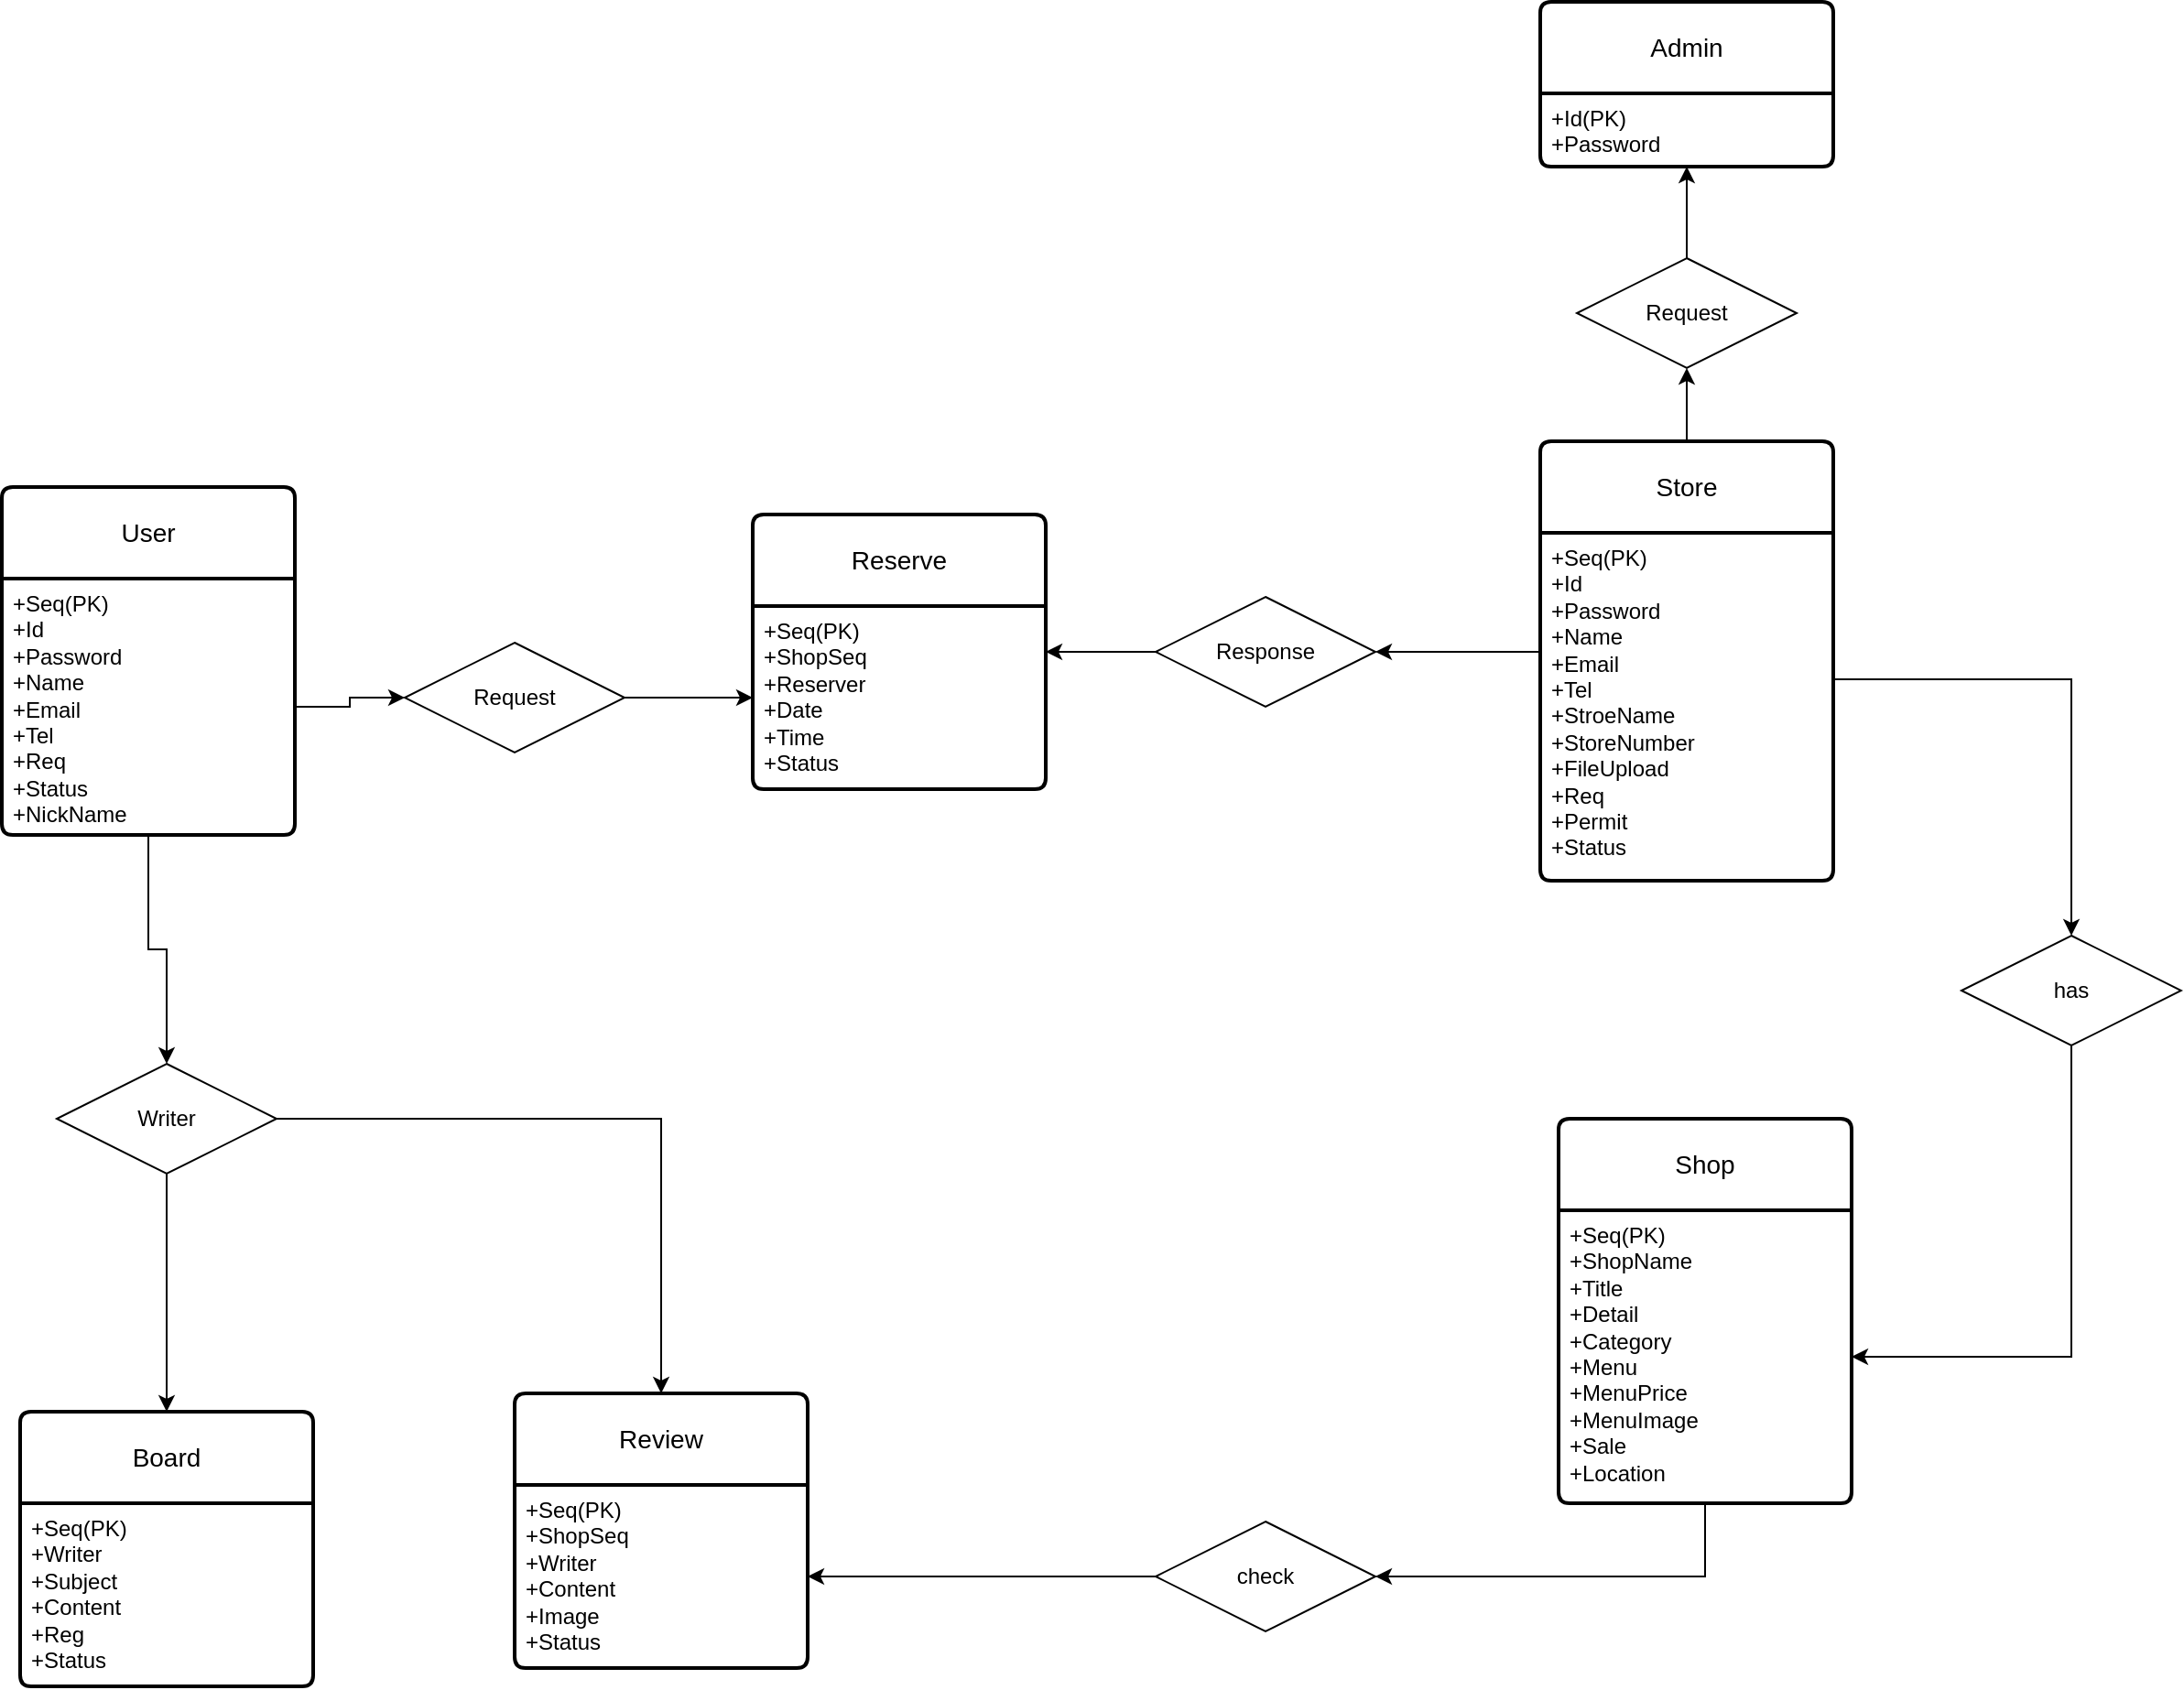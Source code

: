 <mxfile version="22.0.4" type="github">
  <diagram id="R2lEEEUBdFMjLlhIrx00" name="Page-1">
    <mxGraphModel dx="1434" dy="758" grid="1" gridSize="10" guides="1" tooltips="1" connect="1" arrows="1" fold="1" page="1" pageScale="1" pageWidth="850" pageHeight="1100" math="0" shadow="0" extFonts="Permanent Marker^https://fonts.googleapis.com/css?family=Permanent+Marker">
      <root>
        <mxCell id="0" />
        <mxCell id="1" parent="0" />
        <mxCell id="2X1wqrJ_KyNNt1HNqxq9-1" value="User" style="swimlane;childLayout=stackLayout;horizontal=1;startSize=50;horizontalStack=0;rounded=1;fontSize=14;fontStyle=0;strokeWidth=2;resizeParent=0;resizeLast=1;shadow=0;dashed=0;align=center;arcSize=4;whiteSpace=wrap;html=1;" parent="1" vertex="1">
          <mxGeometry x="80" y="365" width="160" height="190" as="geometry" />
        </mxCell>
        <mxCell id="2X1wqrJ_KyNNt1HNqxq9-2" value="+Seq(PK)&lt;br&gt;+Id&lt;br&gt;+Password&lt;br&gt;+Name&lt;br&gt;+Email&lt;br&gt;+Tel&lt;br&gt;+Req&lt;br&gt;+Status&lt;br&gt;+NickName" style="align=left;strokeColor=none;fillColor=none;spacingLeft=4;fontSize=12;verticalAlign=top;resizable=0;rotatable=0;part=1;html=1;" parent="2X1wqrJ_KyNNt1HNqxq9-1" vertex="1">
          <mxGeometry y="50" width="160" height="140" as="geometry" />
        </mxCell>
        <mxCell id="2X1wqrJ_KyNNt1HNqxq9-3" value="Admin" style="swimlane;childLayout=stackLayout;horizontal=1;startSize=50;horizontalStack=0;rounded=1;fontSize=14;fontStyle=0;strokeWidth=2;resizeParent=0;resizeLast=1;shadow=0;dashed=0;align=center;arcSize=4;whiteSpace=wrap;html=1;" parent="1" vertex="1">
          <mxGeometry x="920" y="100" width="160" height="90" as="geometry" />
        </mxCell>
        <mxCell id="2X1wqrJ_KyNNt1HNqxq9-4" value="+Id(PK)&lt;br&gt;+Password" style="align=left;strokeColor=none;fillColor=none;spacingLeft=4;fontSize=12;verticalAlign=top;resizable=0;rotatable=0;part=1;html=1;" parent="2X1wqrJ_KyNNt1HNqxq9-3" vertex="1">
          <mxGeometry y="50" width="160" height="40" as="geometry" />
        </mxCell>
        <mxCell id="cCM-NxU0KSxrIY0TTfJ8-23" style="edgeStyle=orthogonalEdgeStyle;rounded=0;orthogonalLoop=1;jettySize=auto;html=1;" edge="1" parent="1" source="cCM-NxU0KSxrIY0TTfJ8-24" target="2X1wqrJ_KyNNt1HNqxq9-3">
          <mxGeometry relative="1" as="geometry" />
        </mxCell>
        <mxCell id="2X1wqrJ_KyNNt1HNqxq9-5" value="Store" style="swimlane;childLayout=stackLayout;horizontal=1;startSize=50;horizontalStack=0;rounded=1;fontSize=14;fontStyle=0;strokeWidth=2;resizeParent=0;resizeLast=1;shadow=0;dashed=0;align=center;arcSize=4;whiteSpace=wrap;html=1;" parent="1" vertex="1">
          <mxGeometry x="920" y="340" width="160" height="240" as="geometry" />
        </mxCell>
        <mxCell id="2X1wqrJ_KyNNt1HNqxq9-6" value="+Seq(PK)&lt;br&gt;+Id&lt;br&gt;+Password&lt;br&gt;+Name&lt;br&gt;+Email&lt;br&gt;+Tel&lt;br&gt;+StroeName&lt;br&gt;+StoreNumber&lt;br&gt;+FileUpload&lt;br&gt;+Req&lt;br&gt;+Permit&lt;br&gt;+Status" style="align=left;strokeColor=none;fillColor=none;spacingLeft=4;fontSize=12;verticalAlign=top;resizable=0;rotatable=0;part=1;html=1;" parent="2X1wqrJ_KyNNt1HNqxq9-5" vertex="1">
          <mxGeometry y="50" width="160" height="190" as="geometry" />
        </mxCell>
        <mxCell id="2X1wqrJ_KyNNt1HNqxq9-7" value="Shop" style="swimlane;childLayout=stackLayout;horizontal=1;startSize=50;horizontalStack=0;rounded=1;fontSize=14;fontStyle=0;strokeWidth=2;resizeParent=0;resizeLast=1;shadow=0;dashed=0;align=center;arcSize=4;whiteSpace=wrap;html=1;" parent="1" vertex="1">
          <mxGeometry x="930" y="710" width="160" height="210" as="geometry" />
        </mxCell>
        <mxCell id="2X1wqrJ_KyNNt1HNqxq9-8" value="+Seq(PK)&lt;br&gt;+ShopName&lt;br&gt;+Title&lt;br&gt;+Detail&lt;br&gt;+Category&lt;br&gt;+Menu&lt;br&gt;+MenuPrice&lt;br&gt;+MenuImage&lt;br&gt;+Sale&lt;br&gt;+Location" style="align=left;strokeColor=none;fillColor=none;spacingLeft=4;fontSize=12;verticalAlign=top;resizable=0;rotatable=0;part=1;html=1;" parent="2X1wqrJ_KyNNt1HNqxq9-7" vertex="1">
          <mxGeometry y="50" width="160" height="160" as="geometry" />
        </mxCell>
        <mxCell id="2X1wqrJ_KyNNt1HNqxq9-9" value="Review" style="swimlane;childLayout=stackLayout;horizontal=1;startSize=50;horizontalStack=0;rounded=1;fontSize=14;fontStyle=0;strokeWidth=2;resizeParent=0;resizeLast=1;shadow=0;dashed=0;align=center;arcSize=4;whiteSpace=wrap;html=1;" parent="1" vertex="1">
          <mxGeometry x="360" y="860" width="160" height="150" as="geometry" />
        </mxCell>
        <mxCell id="2X1wqrJ_KyNNt1HNqxq9-10" value="+Seq(PK)&lt;br&gt;+ShopSeq&lt;br&gt;+Writer&lt;br&gt;+Content&lt;br&gt;+Image&lt;br&gt;+Status" style="align=left;strokeColor=none;fillColor=none;spacingLeft=4;fontSize=12;verticalAlign=top;resizable=0;rotatable=0;part=1;html=1;" parent="2X1wqrJ_KyNNt1HNqxq9-9" vertex="1">
          <mxGeometry y="50" width="160" height="100" as="geometry" />
        </mxCell>
        <mxCell id="2X1wqrJ_KyNNt1HNqxq9-11" value="Reserve" style="swimlane;childLayout=stackLayout;horizontal=1;startSize=50;horizontalStack=0;rounded=1;fontSize=14;fontStyle=0;strokeWidth=2;resizeParent=0;resizeLast=1;shadow=0;dashed=0;align=center;arcSize=4;whiteSpace=wrap;html=1;" parent="1" vertex="1">
          <mxGeometry x="490" y="380" width="160" height="150" as="geometry" />
        </mxCell>
        <mxCell id="2X1wqrJ_KyNNt1HNqxq9-12" value="+Seq(PK)&lt;br&gt;+ShopSeq&lt;br&gt;+Reserver&lt;br&gt;+Date&lt;br&gt;+Time&lt;br&gt;+Status" style="align=left;strokeColor=none;fillColor=none;spacingLeft=4;fontSize=12;verticalAlign=top;resizable=0;rotatable=0;part=1;html=1;" parent="2X1wqrJ_KyNNt1HNqxq9-11" vertex="1">
          <mxGeometry y="50" width="160" height="100" as="geometry" />
        </mxCell>
        <mxCell id="2X1wqrJ_KyNNt1HNqxq9-15" value="Board" style="swimlane;childLayout=stackLayout;horizontal=1;startSize=50;horizontalStack=0;rounded=1;fontSize=14;fontStyle=0;strokeWidth=2;resizeParent=0;resizeLast=1;shadow=0;dashed=0;align=center;arcSize=4;whiteSpace=wrap;html=1;" parent="1" vertex="1">
          <mxGeometry x="90" y="870" width="160" height="150" as="geometry" />
        </mxCell>
        <mxCell id="2X1wqrJ_KyNNt1HNqxq9-16" value="+Seq(PK)&lt;br&gt;+Writer&lt;br&gt;+Subject&lt;br&gt;+Content&lt;br&gt;+Reg&lt;br&gt;+Status" style="align=left;strokeColor=none;fillColor=none;spacingLeft=4;fontSize=12;verticalAlign=top;resizable=0;rotatable=0;part=1;html=1;" parent="2X1wqrJ_KyNNt1HNqxq9-15" vertex="1">
          <mxGeometry y="50" width="160" height="100" as="geometry" />
        </mxCell>
        <mxCell id="cCM-NxU0KSxrIY0TTfJ8-3" style="edgeStyle=orthogonalEdgeStyle;rounded=0;orthogonalLoop=1;jettySize=auto;html=1;" edge="1" parent="1" source="cCM-NxU0KSxrIY0TTfJ8-4" target="2X1wqrJ_KyNNt1HNqxq9-8">
          <mxGeometry relative="1" as="geometry">
            <Array as="points">
              <mxPoint x="1210" y="840" />
            </Array>
          </mxGeometry>
        </mxCell>
        <mxCell id="cCM-NxU0KSxrIY0TTfJ8-5" style="edgeStyle=orthogonalEdgeStyle;rounded=0;orthogonalLoop=1;jettySize=auto;html=1;" edge="1" parent="1" source="cCM-NxU0KSxrIY0TTfJ8-6" target="2X1wqrJ_KyNNt1HNqxq9-11">
          <mxGeometry relative="1" as="geometry">
            <Array as="points">
              <mxPoint x="440" y="480" />
              <mxPoint x="440" y="480" />
            </Array>
          </mxGeometry>
        </mxCell>
        <mxCell id="cCM-NxU0KSxrIY0TTfJ8-8" value="" style="edgeStyle=orthogonalEdgeStyle;rounded=0;orthogonalLoop=1;jettySize=auto;html=1;" edge="1" parent="1" source="2X1wqrJ_KyNNt1HNqxq9-2" target="cCM-NxU0KSxrIY0TTfJ8-6">
          <mxGeometry relative="1" as="geometry">
            <mxPoint x="330" y="550" as="sourcePoint" />
            <mxPoint x="530" y="755" as="targetPoint" />
            <Array as="points" />
          </mxGeometry>
        </mxCell>
        <mxCell id="cCM-NxU0KSxrIY0TTfJ8-6" value="Request" style="shape=rhombus;perimeter=rhombusPerimeter;whiteSpace=wrap;html=1;align=center;" vertex="1" parent="1">
          <mxGeometry x="300" y="450" width="120" height="60" as="geometry" />
        </mxCell>
        <mxCell id="cCM-NxU0KSxrIY0TTfJ8-9" value="" style="edgeStyle=orthogonalEdgeStyle;rounded=0;orthogonalLoop=1;jettySize=auto;html=1;" edge="1" parent="1" source="2X1wqrJ_KyNNt1HNqxq9-6" target="cCM-NxU0KSxrIY0TTfJ8-4">
          <mxGeometry relative="1" as="geometry">
            <mxPoint x="950" y="490" as="sourcePoint" />
            <mxPoint x="1210" y="490" as="targetPoint" />
            <Array as="points">
              <mxPoint x="1110" y="470" />
              <mxPoint x="1110" y="470" />
            </Array>
          </mxGeometry>
        </mxCell>
        <mxCell id="cCM-NxU0KSxrIY0TTfJ8-4" value="has" style="shape=rhombus;perimeter=rhombusPerimeter;whiteSpace=wrap;html=1;align=center;" vertex="1" parent="1">
          <mxGeometry x="1150" y="610" width="120" height="60" as="geometry" />
        </mxCell>
        <mxCell id="cCM-NxU0KSxrIY0TTfJ8-10" style="edgeStyle=orthogonalEdgeStyle;rounded=0;orthogonalLoop=1;jettySize=auto;html=1;" edge="1" parent="1" source="cCM-NxU0KSxrIY0TTfJ8-11" target="2X1wqrJ_KyNNt1HNqxq9-11">
          <mxGeometry relative="1" as="geometry">
            <Array as="points" />
          </mxGeometry>
        </mxCell>
        <mxCell id="cCM-NxU0KSxrIY0TTfJ8-13" value="" style="edgeStyle=orthogonalEdgeStyle;rounded=0;orthogonalLoop=1;jettySize=auto;html=1;" edge="1" parent="1" source="2X1wqrJ_KyNNt1HNqxq9-6" target="cCM-NxU0KSxrIY0TTfJ8-11">
          <mxGeometry relative="1" as="geometry">
            <mxPoint x="880" y="585" as="sourcePoint" />
            <mxPoint x="690" y="755" as="targetPoint" />
            <Array as="points">
              <mxPoint x="870" y="455" />
              <mxPoint x="870" y="455" />
            </Array>
          </mxGeometry>
        </mxCell>
        <mxCell id="cCM-NxU0KSxrIY0TTfJ8-11" value="Response" style="shape=rhombus;perimeter=rhombusPerimeter;whiteSpace=wrap;html=1;align=center;" vertex="1" parent="1">
          <mxGeometry x="710" y="425" width="120" height="60" as="geometry" />
        </mxCell>
        <mxCell id="cCM-NxU0KSxrIY0TTfJ8-17" style="edgeStyle=orthogonalEdgeStyle;rounded=0;orthogonalLoop=1;jettySize=auto;html=1;" edge="1" parent="1" source="cCM-NxU0KSxrIY0TTfJ8-15" target="2X1wqrJ_KyNNt1HNqxq9-9">
          <mxGeometry relative="1" as="geometry" />
        </mxCell>
        <mxCell id="cCM-NxU0KSxrIY0TTfJ8-22" value="" style="edgeStyle=orthogonalEdgeStyle;rounded=0;orthogonalLoop=1;jettySize=auto;html=1;" edge="1" parent="1" source="2X1wqrJ_KyNNt1HNqxq9-8" target="cCM-NxU0KSxrIY0TTfJ8-21">
          <mxGeometry relative="1" as="geometry">
            <mxPoint x="1490" y="550" as="sourcePoint" />
            <mxPoint x="690" y="790" as="targetPoint" />
            <Array as="points">
              <mxPoint x="1010" y="960" />
            </Array>
          </mxGeometry>
        </mxCell>
        <mxCell id="cCM-NxU0KSxrIY0TTfJ8-28" style="edgeStyle=orthogonalEdgeStyle;rounded=0;orthogonalLoop=1;jettySize=auto;html=1;" edge="1" parent="1" source="cCM-NxU0KSxrIY0TTfJ8-21" target="2X1wqrJ_KyNNt1HNqxq9-10">
          <mxGeometry relative="1" as="geometry" />
        </mxCell>
        <mxCell id="cCM-NxU0KSxrIY0TTfJ8-21" value="check" style="shape=rhombus;perimeter=rhombusPerimeter;whiteSpace=wrap;html=1;align=center;" vertex="1" parent="1">
          <mxGeometry x="710" y="930" width="120" height="60" as="geometry" />
        </mxCell>
        <mxCell id="cCM-NxU0KSxrIY0TTfJ8-25" value="" style="edgeStyle=orthogonalEdgeStyle;rounded=0;orthogonalLoop=1;jettySize=auto;html=1;" edge="1" parent="1" source="2X1wqrJ_KyNNt1HNqxq9-5" target="cCM-NxU0KSxrIY0TTfJ8-24">
          <mxGeometry relative="1" as="geometry">
            <mxPoint x="1000" y="340" as="sourcePoint" />
            <mxPoint x="990" y="200" as="targetPoint" />
          </mxGeometry>
        </mxCell>
        <mxCell id="cCM-NxU0KSxrIY0TTfJ8-24" value="Request" style="shape=rhombus;perimeter=rhombusPerimeter;whiteSpace=wrap;html=1;align=center;" vertex="1" parent="1">
          <mxGeometry x="940" y="240" width="120" height="60" as="geometry" />
        </mxCell>
        <mxCell id="cCM-NxU0KSxrIY0TTfJ8-26" style="edgeStyle=orthogonalEdgeStyle;rounded=0;orthogonalLoop=1;jettySize=auto;html=1;" edge="1" parent="1" source="cCM-NxU0KSxrIY0TTfJ8-15" target="2X1wqrJ_KyNNt1HNqxq9-15">
          <mxGeometry relative="1" as="geometry" />
        </mxCell>
        <mxCell id="cCM-NxU0KSxrIY0TTfJ8-27" value="" style="edgeStyle=orthogonalEdgeStyle;rounded=0;orthogonalLoop=1;jettySize=auto;html=1;" edge="1" parent="1" source="2X1wqrJ_KyNNt1HNqxq9-2" target="cCM-NxU0KSxrIY0TTfJ8-15">
          <mxGeometry relative="1" as="geometry">
            <mxPoint x="160" y="550" as="sourcePoint" />
            <mxPoint x="120" y="800" as="targetPoint" />
          </mxGeometry>
        </mxCell>
        <mxCell id="cCM-NxU0KSxrIY0TTfJ8-15" value="Writer" style="shape=rhombus;perimeter=rhombusPerimeter;whiteSpace=wrap;html=1;align=center;" vertex="1" parent="1">
          <mxGeometry x="110" y="680" width="120" height="60" as="geometry" />
        </mxCell>
      </root>
    </mxGraphModel>
  </diagram>
</mxfile>

